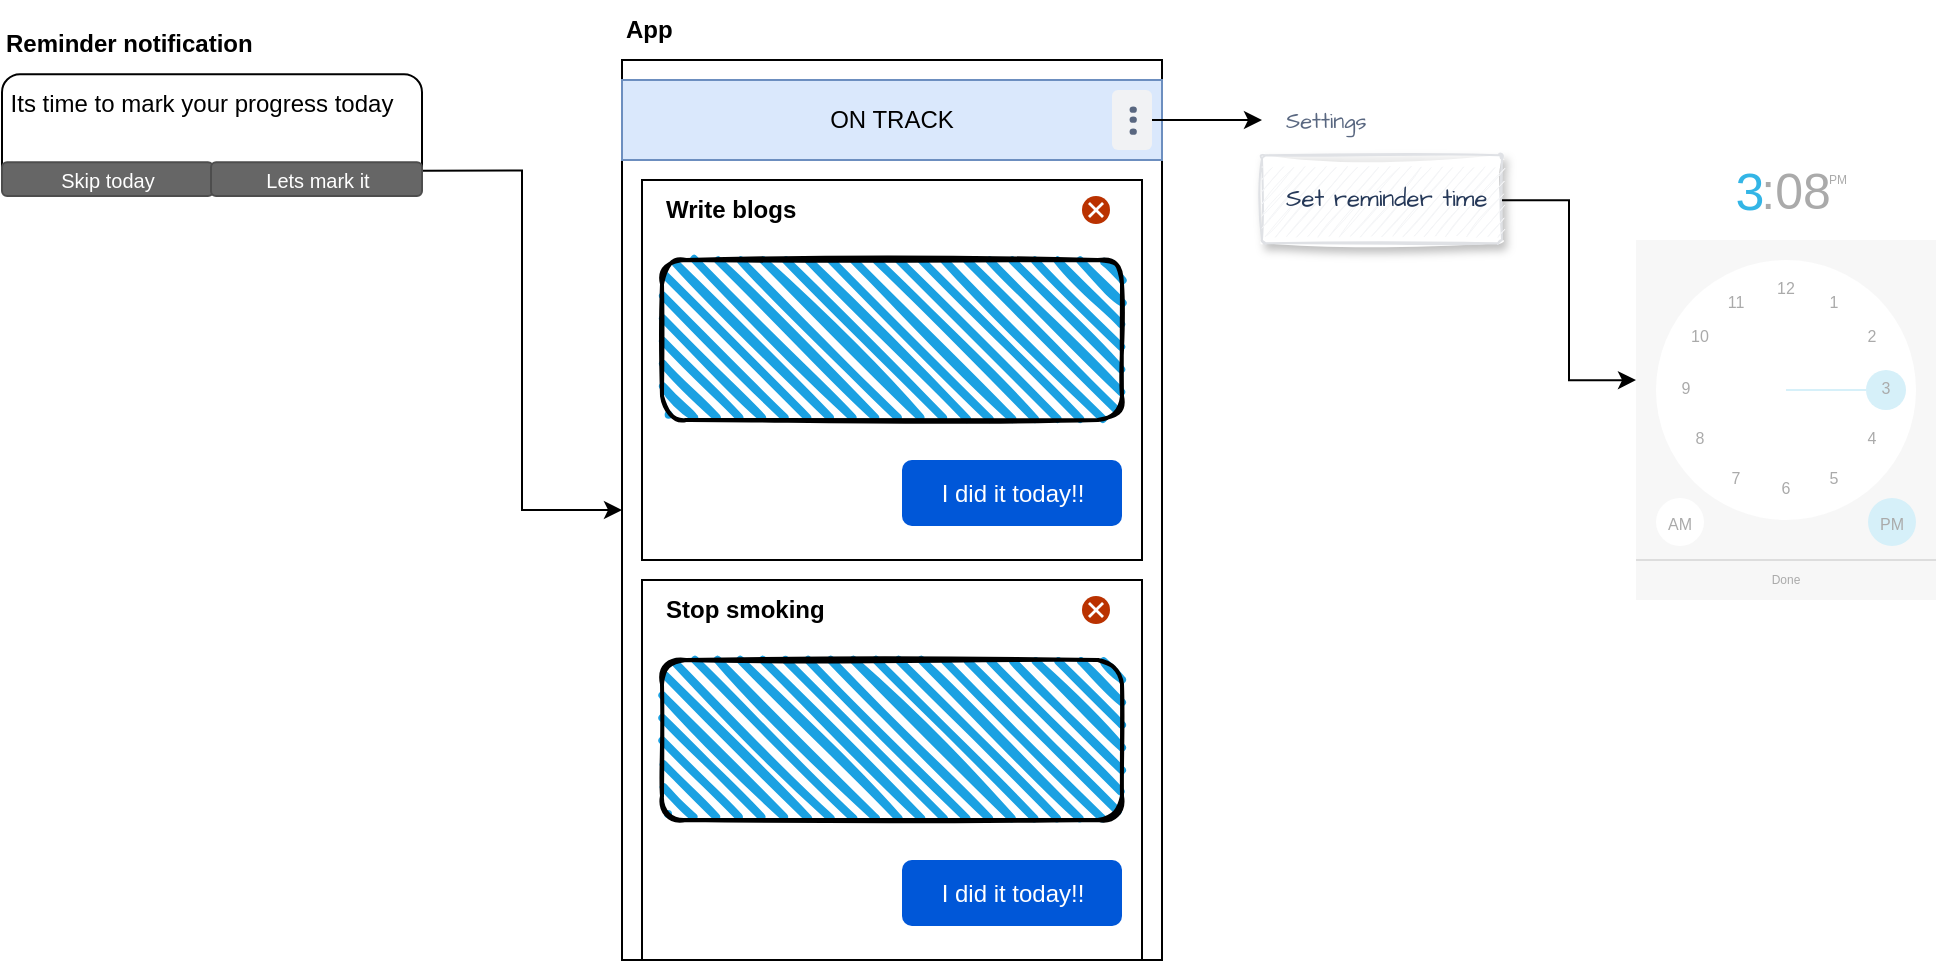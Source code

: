<mxfile version="20.6.0" type="device"><diagram id="fPHVaVZwZHjyNRkFTC3c" name="Page-1"><mxGraphModel dx="841" dy="553" grid="1" gridSize="10" guides="1" tooltips="1" connect="1" arrows="1" fold="1" page="1" pageScale="1" pageWidth="827" pageHeight="1169" math="0" shadow="0"><root><mxCell id="0"/><mxCell id="1" parent="0"/><mxCell id="BFvChFnd7eybdUd1F7YB-1" value="" style="rounded=0;whiteSpace=wrap;html=1;" vertex="1" parent="1"><mxGeometry x="320" y="70" width="270" height="450" as="geometry"/></mxCell><mxCell id="BFvChFnd7eybdUd1F7YB-2" value="" style="rounded=0;whiteSpace=wrap;html=1;" vertex="1" parent="1"><mxGeometry x="330" y="130" width="250" height="190" as="geometry"/></mxCell><mxCell id="BFvChFnd7eybdUd1F7YB-3" value="ON TRACK" style="text;html=1;strokeColor=#6c8ebf;fillColor=#dae8fc;align=center;verticalAlign=middle;whiteSpace=wrap;rounded=0;" vertex="1" parent="1"><mxGeometry x="320" y="80" width="270" height="40" as="geometry"/></mxCell><mxCell id="BFvChFnd7eybdUd1F7YB-4" value="Write blogs" style="text;html=1;strokeColor=none;fillColor=none;align=left;verticalAlign=middle;whiteSpace=wrap;rounded=0;fontStyle=1" vertex="1" parent="1"><mxGeometry x="340" y="130" width="110" height="30" as="geometry"/></mxCell><mxCell id="BFvChFnd7eybdUd1F7YB-6" value="" style="rounded=1;whiteSpace=wrap;html=1;strokeWidth=2;fillWeight=4;hachureGap=8;hachureAngle=45;fillColor=#1ba1e2;sketch=1;" vertex="1" parent="1"><mxGeometry x="340" y="170" width="230" height="80" as="geometry"/></mxCell><mxCell id="BFvChFnd7eybdUd1F7YB-8" value="" style="html=1;shadow=0;dashed=0;shape=mxgraph.atlassian.close;fillColor=#BA3200;strokeColor=none;html=1;sketch=0;" vertex="1" parent="1"><mxGeometry x="550" y="138" width="14" height="14" as="geometry"/></mxCell><mxCell id="BFvChFnd7eybdUd1F7YB-9" value="I did it today!!" style="rounded=1;fillColor=#0057D8;strokeColor=none;html=1;fontColor=#ffffff;align=center;verticalAlign=middle;fontStyle=0;fontSize=12;sketch=0;" vertex="1" parent="1"><mxGeometry x="460" y="270" width="110" height="33" as="geometry"/></mxCell><mxCell id="BFvChFnd7eybdUd1F7YB-10" value="" style="rounded=0;whiteSpace=wrap;html=1;" vertex="1" parent="1"><mxGeometry x="330" y="330" width="250" height="190" as="geometry"/></mxCell><mxCell id="BFvChFnd7eybdUd1F7YB-11" value="Stop smoking" style="text;html=1;strokeColor=none;fillColor=none;align=left;verticalAlign=middle;whiteSpace=wrap;rounded=0;fontStyle=1" vertex="1" parent="1"><mxGeometry x="340" y="330" width="110" height="30" as="geometry"/></mxCell><mxCell id="BFvChFnd7eybdUd1F7YB-12" value="" style="rounded=1;whiteSpace=wrap;html=1;strokeWidth=2;fillWeight=4;hachureGap=8;hachureAngle=45;fillColor=#1ba1e2;sketch=1;" vertex="1" parent="1"><mxGeometry x="340" y="370" width="230" height="80" as="geometry"/></mxCell><mxCell id="BFvChFnd7eybdUd1F7YB-13" value="" style="html=1;shadow=0;dashed=0;shape=mxgraph.atlassian.close;fillColor=#BA3200;strokeColor=none;html=1;sketch=0;" vertex="1" parent="1"><mxGeometry x="550" y="338" width="14" height="14" as="geometry"/></mxCell><mxCell id="BFvChFnd7eybdUd1F7YB-14" value="I did it today!!" style="rounded=1;fillColor=#0057D8;strokeColor=none;html=1;fontColor=#ffffff;align=center;verticalAlign=middle;fontStyle=0;fontSize=12;sketch=0;" vertex="1" parent="1"><mxGeometry x="460" y="470" width="110" height="33" as="geometry"/></mxCell><mxCell id="BFvChFnd7eybdUd1F7YB-15" value="&lt;b&gt;App&lt;/b&gt;" style="text;html=1;strokeColor=none;fillColor=none;align=left;verticalAlign=middle;whiteSpace=wrap;rounded=0;" vertex="1" parent="1"><mxGeometry x="320" y="40" width="60" height="30" as="geometry"/></mxCell><mxCell id="BFvChFnd7eybdUd1F7YB-37" style="edgeStyle=orthogonalEdgeStyle;rounded=0;orthogonalLoop=1;jettySize=auto;html=1;exitX=0.5;exitY=0;exitDx=0;exitDy=0;entryX=0;entryY=0.5;entryDx=0;entryDy=0;" edge="1" parent="1" source="BFvChFnd7eybdUd1F7YB-24" target="BFvChFnd7eybdUd1F7YB-29"><mxGeometry relative="1" as="geometry"/></mxCell><mxCell id="BFvChFnd7eybdUd1F7YB-24" value="" style="rounded=1;fillColor=#F1F2F4;align=center;strokeColor=none;html=1;fontColor=#596780;fontSize=12;rotation=90;" vertex="1" parent="1"><mxGeometry x="560" y="90" width="30" height="20" as="geometry"/></mxCell><mxCell id="BFvChFnd7eybdUd1F7YB-25" value="" style="shape=ellipse;fillColor=#596780;strokeColor=none;html=1;rotation=90;" vertex="1" parent="BFvChFnd7eybdUd1F7YB-24"><mxGeometry x="14" y="3" width="3.214" height="3.636" as="geometry"/></mxCell><mxCell id="BFvChFnd7eybdUd1F7YB-26" value="" style="shape=ellipse;fillColor=#596780;strokeColor=none;html=1;rotation=90;" vertex="1" parent="BFvChFnd7eybdUd1F7YB-24"><mxGeometry x="14" y="8" width="3.214" height="3.636" as="geometry"/></mxCell><mxCell id="BFvChFnd7eybdUd1F7YB-27" value="" style="shape=ellipse;fillColor=#596780;strokeColor=none;html=1;rotation=90;" vertex="1" parent="BFvChFnd7eybdUd1F7YB-24"><mxGeometry x="14" y="14" width="3.214" height="3.636" as="geometry"/></mxCell><mxCell id="BFvChFnd7eybdUd1F7YB-29" value="Settings" style="rounded=1;fillColor=none;strokeColor=none;html=1;fontColor=#596780;align=left;fontSize=11;spacingLeft=10;fontSize=11;sketch=1;hachureGap=4;pointerEvents=0;fontFamily=Architects Daughter;fontSource=https%3A%2F%2Ffonts.googleapis.com%2Fcss%3Ffamily%3DArchitects%2BDaughter;" vertex="1" parent="1"><mxGeometry x="640" y="90" width="100" height="20" as="geometry"/></mxCell><mxCell id="BFvChFnd7eybdUd1F7YB-32" value="" style="rounded=1;fillColor=#ffffff;strokeColor=#DFE1E5;shadow=1;html=1;arcSize=4;sketch=1;hachureGap=4;pointerEvents=0;fontFamily=Architects Daughter;fontSource=https%3A%2F%2Ffonts.googleapis.com%2Fcss%3Ffamily%3DArchitects%2BDaughter;fontSize=20;" vertex="1" parent="1"><mxGeometry x="640" y="117.64" width="120" height="44" as="geometry"/></mxCell><mxCell id="BFvChFnd7eybdUd1F7YB-33" value="Set reminder time" style="rounded=0;fillColor=#F4F5F7;strokeColor=none;shadow=0;html=1;align=left;fontSize=12;spacingLeft=10;fontColor=#253858;resizeWidth=1;sketch=1;hachureGap=4;pointerEvents=0;fontFamily=Architects Daughter;fontSource=https%3A%2F%2Ffonts.googleapis.com%2Fcss%3Ffamily%3DArchitects%2BDaughter;" vertex="1" parent="BFvChFnd7eybdUd1F7YB-32"><mxGeometry width="120.0" height="33" relative="1" as="geometry"><mxPoint y="6" as="offset"/></mxGeometry></mxCell><mxCell id="BFvChFnd7eybdUd1F7YB-39" style="edgeStyle=orthogonalEdgeStyle;rounded=0;orthogonalLoop=1;jettySize=auto;html=1;exitX=1;exitY=0.5;exitDx=0;exitDy=0;entryX=0;entryY=0.522;entryDx=0;entryDy=0;entryPerimeter=0;" edge="1" parent="BFvChFnd7eybdUd1F7YB-32" source="BFvChFnd7eybdUd1F7YB-33" target="BFvChFnd7eybdUd1F7YB-38"><mxGeometry relative="1" as="geometry"/></mxCell><mxCell id="BFvChFnd7eybdUd1F7YB-38" value="" style="verticalLabelPosition=bottom;verticalAlign=top;html=1;shadow=0;dashed=0;strokeWidth=1;shape=mxgraph.android.time_picker;sketch=0;" vertex="1" parent="1"><mxGeometry x="827" y="110" width="150" height="230" as="geometry"/></mxCell><mxCell id="BFvChFnd7eybdUd1F7YB-45" style="edgeStyle=orthogonalEdgeStyle;rounded=0;orthogonalLoop=1;jettySize=auto;html=1;exitX=1;exitY=0.25;exitDx=0;exitDy=0;entryX=0;entryY=0.5;entryDx=0;entryDy=0;" edge="1" parent="1" source="BFvChFnd7eybdUd1F7YB-43" target="BFvChFnd7eybdUd1F7YB-1"><mxGeometry relative="1" as="geometry"/></mxCell><mxCell id="BFvChFnd7eybdUd1F7YB-40" value="" style="rounded=1;html=1;shadow=0;dashed=0;whiteSpace=wrap;fontSize=12;fillColor=default;align=center;strokeColor=default;fontColor=default;fontFamily=Helvetica;" vertex="1" parent="1"><mxGeometry x="10" y="77.12" width="210" height="60" as="geometry"/></mxCell><mxCell id="BFvChFnd7eybdUd1F7YB-41" value="Its time to mark your progress today" style="text;html=1;strokeColor=none;fillColor=none;align=center;verticalAlign=middle;whiteSpace=wrap;rounded=0;" vertex="1" parent="1"><mxGeometry x="10" y="77.12" width="200" height="30" as="geometry"/></mxCell><mxCell id="BFvChFnd7eybdUd1F7YB-42" value="Skip today" style="rounded=1;html=1;shadow=0;dashed=0;whiteSpace=wrap;fontSize=10;fillColor=#666666;align=center;strokeColor=#4D4D4D;fontColor=#ffffff;" vertex="1" parent="1"><mxGeometry x="10" y="121.12" width="105.5" height="16.88" as="geometry"/></mxCell><mxCell id="BFvChFnd7eybdUd1F7YB-43" value="Lets mark it" style="rounded=1;html=1;shadow=0;dashed=0;whiteSpace=wrap;fontSize=10;fillColor=#666666;align=center;strokeColor=#4D4D4D;fontColor=#ffffff;" vertex="1" parent="1"><mxGeometry x="114.5" y="121.12" width="105.5" height="16.88" as="geometry"/></mxCell><mxCell id="BFvChFnd7eybdUd1F7YB-44" value="&lt;b&gt;Reminder notification&lt;/b&gt;" style="text;html=1;strokeColor=none;fillColor=none;align=left;verticalAlign=middle;whiteSpace=wrap;rounded=0;" vertex="1" parent="1"><mxGeometry x="10" y="47.12" width="150" height="30" as="geometry"/></mxCell></root></mxGraphModel></diagram></mxfile>